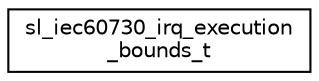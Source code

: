 digraph "Graphical Class Hierarchy"
{
 // LATEX_PDF_SIZE
  edge [fontname="Helvetica",fontsize="10",labelfontname="Helvetica",labelfontsize="10"];
  node [fontname="Helvetica",fontsize="10",shape=record];
  rankdir="LR";
  Node0 [label="sl_iec60730_irq_execution\l_bounds_t",height=0.2,width=0.4,color="black", fillcolor="white", style="filled",URL="$structsl__iec60730__irq__execution__bounds__t.html",tooltip=" "];
}
